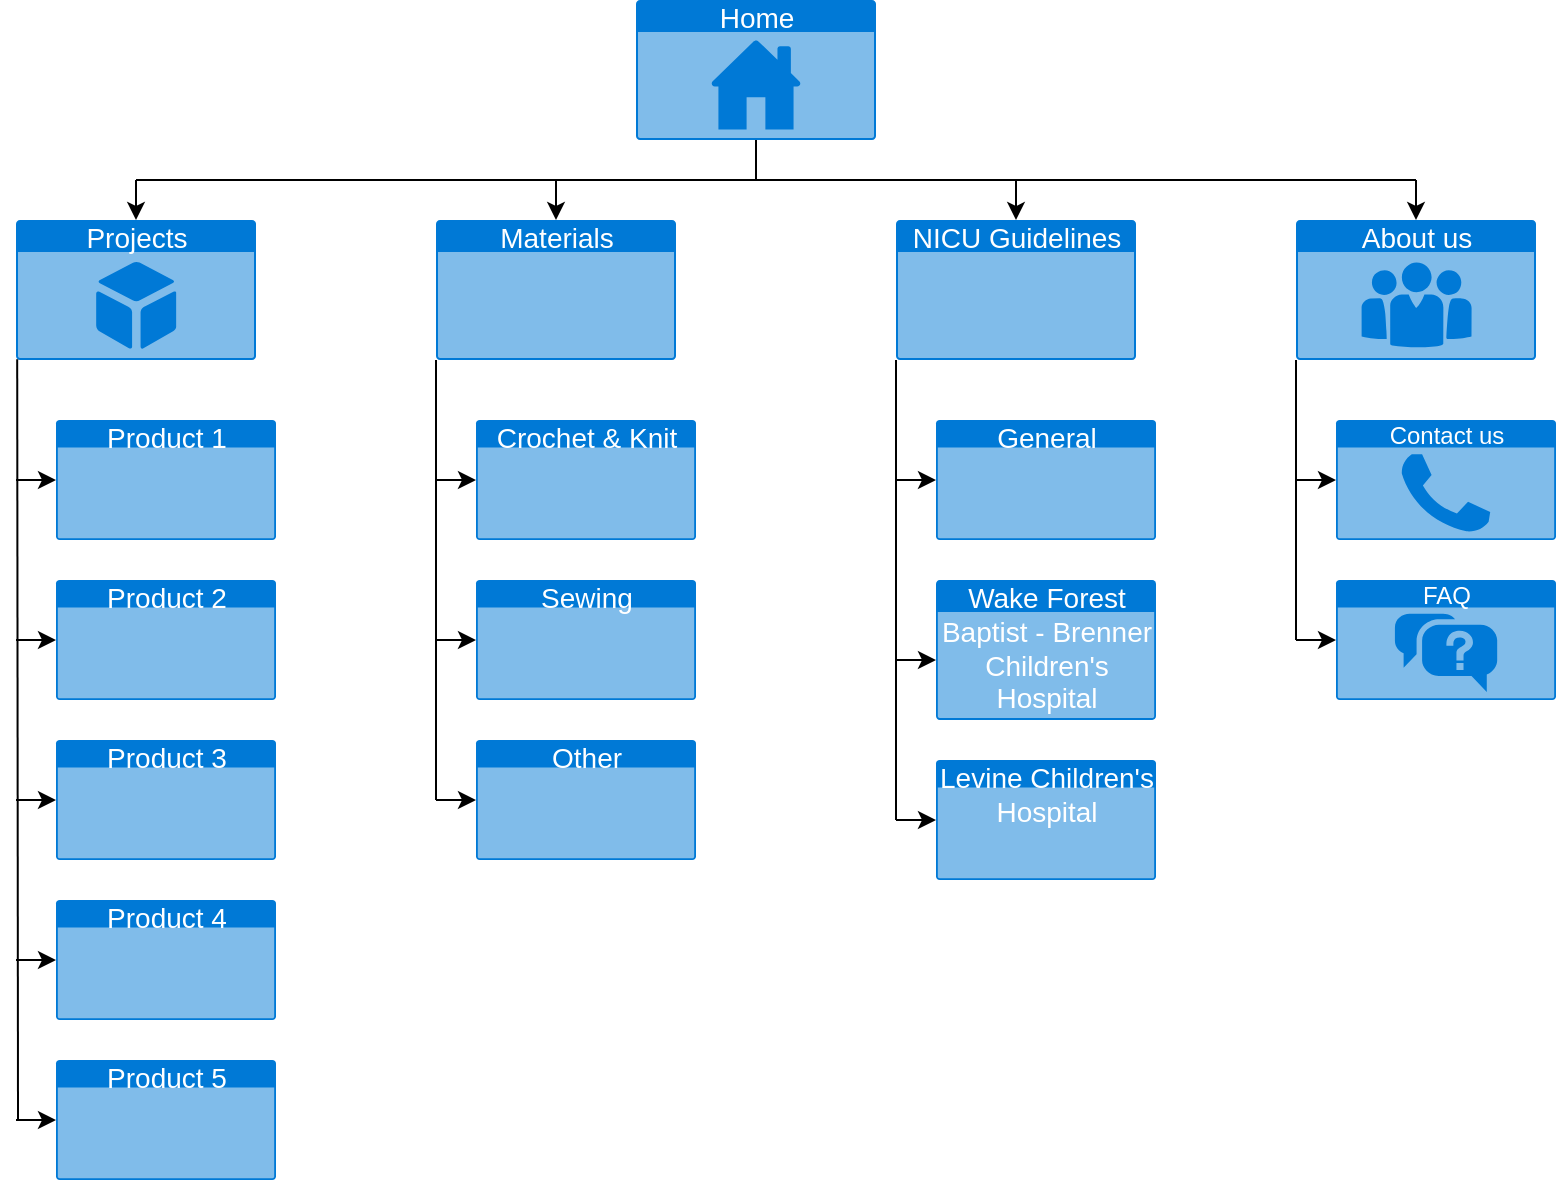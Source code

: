 <mxfile version="15.5.1" type="device"><diagram id="jp2a4sVU_kXFOWlz8dbK" name="Page-1"><mxGraphModel dx="1038" dy="547" grid="1" gridSize="10" guides="1" tooltips="1" connect="1" arrows="1" fold="1" page="1" pageScale="1" pageWidth="850" pageHeight="1100" math="0" shadow="0"><root><mxCell id="0"/><mxCell id="1" parent="0"/><mxCell id="Xvp2CpCWfbdkQQhG2ePc-1" value="Materials" style="html=1;strokeColor=none;fillColor=#0079D6;labelPosition=center;verticalLabelPosition=middle;verticalAlign=top;align=center;fontSize=14;outlineConnect=0;spacingTop=-6;fontColor=#FFFFFF;sketch=0;shape=mxgraph.sitemap.page;" vertex="1" parent="1"><mxGeometry x="250" y="140" width="120" height="70" as="geometry"/></mxCell><mxCell id="Xvp2CpCWfbdkQQhG2ePc-2" value="About us" style="html=1;strokeColor=none;fillColor=#0079D6;labelPosition=center;verticalLabelPosition=middle;verticalAlign=top;align=center;fontSize=14;outlineConnect=0;spacingTop=-6;fontColor=#FFFFFF;sketch=0;shape=mxgraph.sitemap.about_us;" vertex="1" parent="1"><mxGeometry x="680" y="140" width="120" height="70" as="geometry"/></mxCell><mxCell id="Xvp2CpCWfbdkQQhG2ePc-3" value="Contact us" style="html=1;strokeColor=none;fillColor=#0079D6;labelPosition=center;verticalLabelPosition=middle;verticalAlign=top;align=center;fontSize=12;outlineConnect=0;spacingTop=-6;fontColor=#FFFFFF;sketch=0;shape=mxgraph.sitemap.contact_us;" vertex="1" parent="1"><mxGeometry x="700" y="240" width="110" height="60" as="geometry"/></mxCell><mxCell id="Xvp2CpCWfbdkQQhG2ePc-4" value="FAQ" style="html=1;strokeColor=none;fillColor=#0079D6;labelPosition=center;verticalLabelPosition=middle;verticalAlign=top;align=center;fontSize=12;outlineConnect=0;spacingTop=-6;fontColor=#FFFFFF;sketch=0;shape=mxgraph.sitemap.faq;" vertex="1" parent="1"><mxGeometry x="700" y="320" width="110" height="60" as="geometry"/></mxCell><mxCell id="Xvp2CpCWfbdkQQhG2ePc-6" value="Home" style="html=1;strokeColor=none;fillColor=#0079D6;labelPosition=center;verticalLabelPosition=middle;verticalAlign=top;align=center;fontSize=14;outlineConnect=0;spacingTop=-6;fontColor=#FFFFFF;sketch=0;shape=mxgraph.sitemap.home;" vertex="1" parent="1"><mxGeometry x="350" y="30" width="120" height="70" as="geometry"/></mxCell><mxCell id="Xvp2CpCWfbdkQQhG2ePc-7" value="Projects" style="html=1;strokeColor=none;fillColor=#0079D6;labelPosition=center;verticalLabelPosition=middle;verticalAlign=top;align=center;fontSize=14;outlineConnect=0;spacingTop=-6;fontColor=#FFFFFF;sketch=0;shape=mxgraph.sitemap.products;" vertex="1" parent="1"><mxGeometry x="40" y="140" width="120" height="70" as="geometry"/></mxCell><mxCell id="Xvp2CpCWfbdkQQhG2ePc-8" value="NICU Guidelines" style="html=1;strokeColor=none;fillColor=#0079D6;labelPosition=center;verticalLabelPosition=middle;verticalAlign=top;align=center;fontSize=14;outlineConnect=0;spacingTop=-6;fontColor=#FFFFFF;sketch=0;shape=mxgraph.sitemap.page;" vertex="1" parent="1"><mxGeometry x="480" y="140" width="120" height="70" as="geometry"/></mxCell><mxCell id="Xvp2CpCWfbdkQQhG2ePc-10" value="Product 1" style="html=1;strokeColor=none;fillColor=#0079D6;labelPosition=center;verticalLabelPosition=middle;verticalAlign=top;align=center;fontSize=14;outlineConnect=0;spacingTop=-6;fontColor=#FFFFFF;sketch=0;shape=mxgraph.sitemap.page;" vertex="1" parent="1"><mxGeometry x="60" y="240" width="110" height="60" as="geometry"/></mxCell><mxCell id="Xvp2CpCWfbdkQQhG2ePc-11" value="Product 2" style="html=1;strokeColor=none;fillColor=#0079D6;labelPosition=center;verticalLabelPosition=middle;verticalAlign=top;align=center;fontSize=14;outlineConnect=0;spacingTop=-6;fontColor=#FFFFFF;sketch=0;shape=mxgraph.sitemap.page;" vertex="1" parent="1"><mxGeometry x="60" y="320" width="110" height="60" as="geometry"/></mxCell><mxCell id="Xvp2CpCWfbdkQQhG2ePc-12" value="Product 3&lt;br&gt;" style="html=1;strokeColor=none;fillColor=#0079D6;labelPosition=center;verticalLabelPosition=middle;verticalAlign=top;align=center;fontSize=14;outlineConnect=0;spacingTop=-6;fontColor=#FFFFFF;sketch=0;shape=mxgraph.sitemap.page;" vertex="1" parent="1"><mxGeometry x="60" y="400" width="110" height="60" as="geometry"/></mxCell><mxCell id="Xvp2CpCWfbdkQQhG2ePc-13" value="Product 4" style="html=1;strokeColor=none;fillColor=#0079D6;labelPosition=center;verticalLabelPosition=middle;verticalAlign=top;align=center;fontSize=14;outlineConnect=0;spacingTop=-6;fontColor=#FFFFFF;sketch=0;shape=mxgraph.sitemap.page;" vertex="1" parent="1"><mxGeometry x="60" y="480" width="110" height="60" as="geometry"/></mxCell><mxCell id="Xvp2CpCWfbdkQQhG2ePc-14" value="Product 5" style="html=1;strokeColor=none;fillColor=#0079D6;labelPosition=center;verticalLabelPosition=middle;verticalAlign=top;align=center;fontSize=14;outlineConnect=0;spacingTop=-6;fontColor=#FFFFFF;sketch=0;shape=mxgraph.sitemap.page;" vertex="1" parent="1"><mxGeometry x="60" y="560" width="110" height="60" as="geometry"/></mxCell><mxCell id="Xvp2CpCWfbdkQQhG2ePc-15" value="General" style="html=1;strokeColor=none;fillColor=#0079D6;labelPosition=center;verticalLabelPosition=middle;verticalAlign=top;align=center;fontSize=14;outlineConnect=0;spacingTop=-6;fontColor=#FFFFFF;sketch=0;shape=mxgraph.sitemap.page;" vertex="1" parent="1"><mxGeometry x="500" y="240" width="110" height="60" as="geometry"/></mxCell><mxCell id="Xvp2CpCWfbdkQQhG2ePc-16" value="Wake Forest &lt;br&gt;Baptist - Brenner&lt;br&gt;Children's &lt;br&gt;Hospital" style="html=1;strokeColor=none;fillColor=#0079D6;labelPosition=center;verticalLabelPosition=middle;verticalAlign=top;align=center;fontSize=14;outlineConnect=0;spacingTop=-6;fontColor=#FFFFFF;sketch=0;shape=mxgraph.sitemap.page;" vertex="1" parent="1"><mxGeometry x="500" y="320" width="110" height="70" as="geometry"/></mxCell><mxCell id="Xvp2CpCWfbdkQQhG2ePc-17" value="Levine Children's&lt;br&gt;Hospital" style="html=1;strokeColor=none;fillColor=#0079D6;labelPosition=center;verticalLabelPosition=middle;verticalAlign=top;align=center;fontSize=14;outlineConnect=0;spacingTop=-6;fontColor=#FFFFFF;sketch=0;shape=mxgraph.sitemap.page;" vertex="1" parent="1"><mxGeometry x="500" y="410" width="110" height="60" as="geometry"/></mxCell><mxCell id="Xvp2CpCWfbdkQQhG2ePc-19" value="Crochet &amp;amp; Knit" style="html=1;strokeColor=none;fillColor=#0079D6;labelPosition=center;verticalLabelPosition=middle;verticalAlign=top;align=center;fontSize=14;outlineConnect=0;spacingTop=-6;fontColor=#FFFFFF;sketch=0;shape=mxgraph.sitemap.page;" vertex="1" parent="1"><mxGeometry x="270" y="240" width="110" height="60" as="geometry"/></mxCell><mxCell id="Xvp2CpCWfbdkQQhG2ePc-20" value="Sewing" style="html=1;strokeColor=none;fillColor=#0079D6;labelPosition=center;verticalLabelPosition=middle;verticalAlign=top;align=center;fontSize=14;outlineConnect=0;spacingTop=-6;fontColor=#FFFFFF;sketch=0;shape=mxgraph.sitemap.page;" vertex="1" parent="1"><mxGeometry x="270" y="320" width="110" height="60" as="geometry"/></mxCell><mxCell id="Xvp2CpCWfbdkQQhG2ePc-21" value="Other" style="html=1;strokeColor=none;fillColor=#0079D6;labelPosition=center;verticalLabelPosition=middle;verticalAlign=top;align=center;fontSize=14;outlineConnect=0;spacingTop=-6;fontColor=#FFFFFF;sketch=0;shape=mxgraph.sitemap.page;" vertex="1" parent="1"><mxGeometry x="270" y="400" width="110" height="60" as="geometry"/></mxCell><mxCell id="Xvp2CpCWfbdkQQhG2ePc-25" value="" style="endArrow=none;html=1;rounded=0;fontSize=14;entryX=0.5;entryY=1;entryDx=0;entryDy=0;entryPerimeter=0;" edge="1" parent="1" target="Xvp2CpCWfbdkQQhG2ePc-6"><mxGeometry width="50" height="50" relative="1" as="geometry"><mxPoint x="410" y="120" as="sourcePoint"/><mxPoint x="450" y="260" as="targetPoint"/></mxGeometry></mxCell><mxCell id="Xvp2CpCWfbdkQQhG2ePc-26" value="" style="endArrow=none;html=1;rounded=0;fontSize=14;" edge="1" parent="1"><mxGeometry width="50" height="50" relative="1" as="geometry"><mxPoint x="100" y="120" as="sourcePoint"/><mxPoint x="740" y="120" as="targetPoint"/></mxGeometry></mxCell><mxCell id="Xvp2CpCWfbdkQQhG2ePc-27" value="" style="endArrow=classic;html=1;rounded=0;fontSize=14;entryX=0.5;entryY=0;entryDx=0;entryDy=0;entryPerimeter=0;" edge="1" parent="1" target="Xvp2CpCWfbdkQQhG2ePc-7"><mxGeometry width="50" height="50" relative="1" as="geometry"><mxPoint x="100" y="120" as="sourcePoint"/><mxPoint x="450" y="260" as="targetPoint"/></mxGeometry></mxCell><mxCell id="Xvp2CpCWfbdkQQhG2ePc-28" value="" style="endArrow=classic;html=1;rounded=0;fontSize=14;entryX=0.5;entryY=0;entryDx=0;entryDy=0;entryPerimeter=0;" edge="1" parent="1" target="Xvp2CpCWfbdkQQhG2ePc-1"><mxGeometry width="50" height="50" relative="1" as="geometry"><mxPoint x="310" y="120" as="sourcePoint"/><mxPoint x="450" y="60" as="targetPoint"/></mxGeometry></mxCell><mxCell id="Xvp2CpCWfbdkQQhG2ePc-29" value="" style="endArrow=classic;html=1;rounded=0;fontSize=14;entryX=0.5;entryY=0;entryDx=0;entryDy=0;entryPerimeter=0;" edge="1" parent="1" target="Xvp2CpCWfbdkQQhG2ePc-8"><mxGeometry width="50" height="50" relative="1" as="geometry"><mxPoint x="540" y="120" as="sourcePoint"/><mxPoint x="450" y="60" as="targetPoint"/></mxGeometry></mxCell><mxCell id="Xvp2CpCWfbdkQQhG2ePc-30" value="" style="endArrow=classic;html=1;rounded=0;fontSize=14;" edge="1" parent="1" target="Xvp2CpCWfbdkQQhG2ePc-2"><mxGeometry width="50" height="50" relative="1" as="geometry"><mxPoint x="740" y="120" as="sourcePoint"/><mxPoint x="720" y="80" as="targetPoint"/></mxGeometry></mxCell><mxCell id="Xvp2CpCWfbdkQQhG2ePc-31" value="" style="endArrow=none;html=1;rounded=0;fontSize=14;entryX=0.005;entryY=0.995;entryDx=0;entryDy=0;entryPerimeter=0;" edge="1" parent="1" target="Xvp2CpCWfbdkQQhG2ePc-7"><mxGeometry width="50" height="50" relative="1" as="geometry"><mxPoint x="41" y="590" as="sourcePoint"/><mxPoint x="310" y="280" as="targetPoint"/></mxGeometry></mxCell><mxCell id="Xvp2CpCWfbdkQQhG2ePc-32" value="" style="endArrow=none;html=1;rounded=0;fontSize=14;entryX=0.005;entryY=0.995;entryDx=0;entryDy=0;entryPerimeter=0;" edge="1" parent="1"><mxGeometry width="50" height="50" relative="1" as="geometry"><mxPoint x="250" y="430" as="sourcePoint"/><mxPoint x="250.0" y="210" as="targetPoint"/></mxGeometry></mxCell><mxCell id="Xvp2CpCWfbdkQQhG2ePc-33" value="" style="endArrow=none;html=1;rounded=0;fontSize=14;entryX=0.005;entryY=0.995;entryDx=0;entryDy=0;entryPerimeter=0;" edge="1" parent="1"><mxGeometry width="50" height="50" relative="1" as="geometry"><mxPoint x="480" y="440" as="sourcePoint"/><mxPoint x="480" y="210" as="targetPoint"/></mxGeometry></mxCell><mxCell id="Xvp2CpCWfbdkQQhG2ePc-34" value="" style="endArrow=none;html=1;rounded=0;fontSize=14;entryX=0.005;entryY=0.995;entryDx=0;entryDy=0;entryPerimeter=0;" edge="1" parent="1"><mxGeometry width="50" height="50" relative="1" as="geometry"><mxPoint x="680" y="350" as="sourcePoint"/><mxPoint x="680" y="210" as="targetPoint"/></mxGeometry></mxCell><mxCell id="Xvp2CpCWfbdkQQhG2ePc-35" value="" style="endArrow=classic;html=1;rounded=0;fontSize=14;entryX=0;entryY=0.5;entryDx=0;entryDy=0;entryPerimeter=0;" edge="1" parent="1" target="Xvp2CpCWfbdkQQhG2ePc-14"><mxGeometry width="50" height="50" relative="1" as="geometry"><mxPoint x="40" y="590" as="sourcePoint"/><mxPoint x="240" y="500" as="targetPoint"/></mxGeometry></mxCell><mxCell id="Xvp2CpCWfbdkQQhG2ePc-37" value="" style="endArrow=classic;html=1;rounded=0;fontSize=14;entryX=0;entryY=0.5;entryDx=0;entryDy=0;entryPerimeter=0;" edge="1" parent="1" target="Xvp2CpCWfbdkQQhG2ePc-13"><mxGeometry width="50" height="50" relative="1" as="geometry"><mxPoint x="40" y="510" as="sourcePoint"/><mxPoint x="40" y="510" as="targetPoint"/></mxGeometry></mxCell><mxCell id="Xvp2CpCWfbdkQQhG2ePc-38" value="" style="endArrow=classic;html=1;rounded=0;fontSize=14;entryX=0;entryY=0.5;entryDx=0;entryDy=0;entryPerimeter=0;" edge="1" parent="1" target="Xvp2CpCWfbdkQQhG2ePc-12"><mxGeometry width="50" height="50" relative="1" as="geometry"><mxPoint x="40" y="430" as="sourcePoint"/><mxPoint x="30" y="430" as="targetPoint"/></mxGeometry></mxCell><mxCell id="Xvp2CpCWfbdkQQhG2ePc-39" value="" style="endArrow=classic;html=1;rounded=0;fontSize=14;" edge="1" parent="1" target="Xvp2CpCWfbdkQQhG2ePc-11"><mxGeometry width="50" height="50" relative="1" as="geometry"><mxPoint x="40" y="350" as="sourcePoint"/><mxPoint x="50" y="360" as="targetPoint"/></mxGeometry></mxCell><mxCell id="Xvp2CpCWfbdkQQhG2ePc-40" value="" style="endArrow=classic;html=1;rounded=0;fontSize=14;entryX=0;entryY=0.5;entryDx=0;entryDy=0;entryPerimeter=0;" edge="1" parent="1" target="Xvp2CpCWfbdkQQhG2ePc-10"><mxGeometry width="50" height="50" relative="1" as="geometry"><mxPoint x="40" y="270" as="sourcePoint"/><mxPoint x="30" y="270" as="targetPoint"/></mxGeometry></mxCell><mxCell id="Xvp2CpCWfbdkQQhG2ePc-41" value="" style="endArrow=classic;html=1;rounded=0;fontSize=14;entryX=0;entryY=0.5;entryDx=0;entryDy=0;entryPerimeter=0;" edge="1" parent="1" target="Xvp2CpCWfbdkQQhG2ePc-19"><mxGeometry width="50" height="50" relative="1" as="geometry"><mxPoint x="250" y="270" as="sourcePoint"/><mxPoint x="250" y="270" as="targetPoint"/></mxGeometry></mxCell><mxCell id="Xvp2CpCWfbdkQQhG2ePc-42" value="" style="endArrow=classic;html=1;rounded=0;fontSize=14;" edge="1" parent="1" target="Xvp2CpCWfbdkQQhG2ePc-20"><mxGeometry width="50" height="50" relative="1" as="geometry"><mxPoint x="250" y="350" as="sourcePoint"/><mxPoint x="240" y="360" as="targetPoint"/></mxGeometry></mxCell><mxCell id="Xvp2CpCWfbdkQQhG2ePc-43" value="" style="endArrow=classic;html=1;rounded=0;fontSize=14;entryX=0;entryY=0.5;entryDx=0;entryDy=0;entryPerimeter=0;" edge="1" parent="1" target="Xvp2CpCWfbdkQQhG2ePc-21"><mxGeometry width="50" height="50" relative="1" as="geometry"><mxPoint x="250" y="430" as="sourcePoint"/><mxPoint x="260" y="430" as="targetPoint"/></mxGeometry></mxCell><mxCell id="Xvp2CpCWfbdkQQhG2ePc-44" value="" style="endArrow=classic;html=1;rounded=0;fontSize=14;entryX=0;entryY=0.5;entryDx=0;entryDy=0;entryPerimeter=0;" edge="1" parent="1" target="Xvp2CpCWfbdkQQhG2ePc-15"><mxGeometry width="50" height="50" relative="1" as="geometry"><mxPoint x="480" y="270" as="sourcePoint"/><mxPoint x="480" y="270" as="targetPoint"/></mxGeometry></mxCell><mxCell id="Xvp2CpCWfbdkQQhG2ePc-45" value="" style="endArrow=classic;html=1;rounded=0;fontSize=14;" edge="1" parent="1"><mxGeometry width="50" height="50" relative="1" as="geometry"><mxPoint x="480" y="360" as="sourcePoint"/><mxPoint x="500" y="360" as="targetPoint"/></mxGeometry></mxCell><mxCell id="Xvp2CpCWfbdkQQhG2ePc-46" value="" style="endArrow=classic;html=1;rounded=0;fontSize=14;entryX=0;entryY=0.5;entryDx=0;entryDy=0;entryPerimeter=0;" edge="1" parent="1" target="Xvp2CpCWfbdkQQhG2ePc-17"><mxGeometry width="50" height="50" relative="1" as="geometry"><mxPoint x="480" y="440" as="sourcePoint"/><mxPoint x="480" y="440" as="targetPoint"/></mxGeometry></mxCell><mxCell id="Xvp2CpCWfbdkQQhG2ePc-47" value="" style="endArrow=classic;html=1;rounded=0;fontSize=14;" edge="1" parent="1"><mxGeometry width="50" height="50" relative="1" as="geometry"><mxPoint x="680" y="350" as="sourcePoint"/><mxPoint x="700" y="350" as="targetPoint"/></mxGeometry></mxCell><mxCell id="Xvp2CpCWfbdkQQhG2ePc-48" value="" style="endArrow=classic;html=1;rounded=0;fontSize=14;entryX=0;entryY=0.5;entryDx=0;entryDy=0;entryPerimeter=0;" edge="1" parent="1" target="Xvp2CpCWfbdkQQhG2ePc-3"><mxGeometry width="50" height="50" relative="1" as="geometry"><mxPoint x="680" y="270" as="sourcePoint"/><mxPoint x="690" y="270" as="targetPoint"/></mxGeometry></mxCell></root></mxGraphModel></diagram></mxfile>